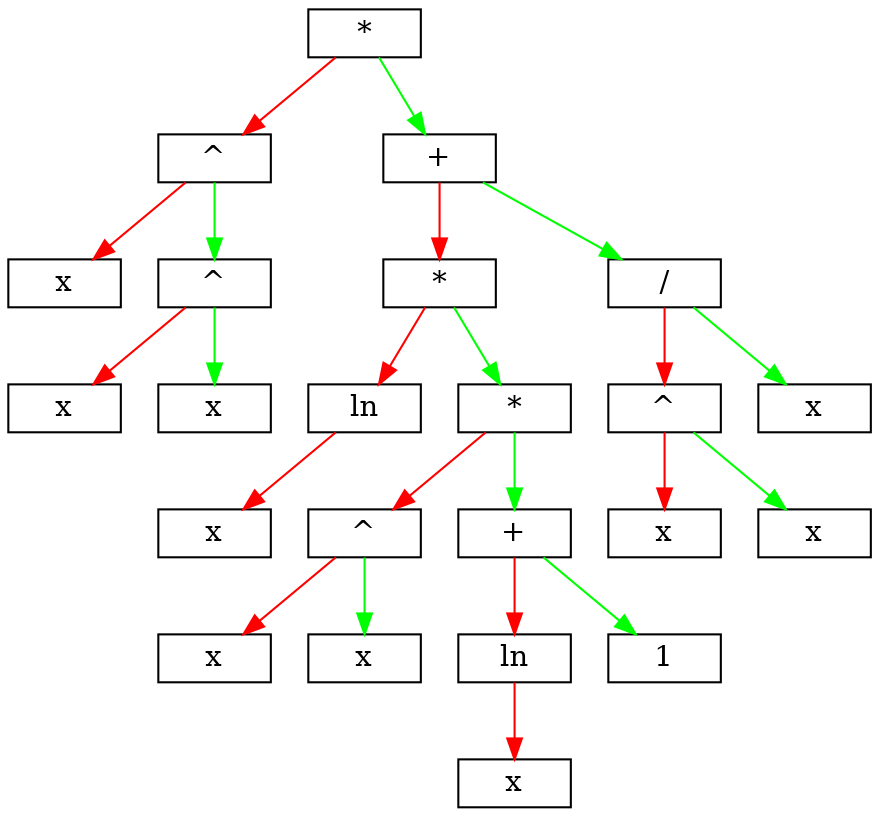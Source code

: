 digraph list {
	node [shape = record,height=.1];
	"node1" [label = "<f0>x" ] ;
	"node3" [label = "<f0>x" ] ;
	"node4" [label = "<f0>x" ] ;
	"node2" [label = "<f0>^" ] ;
	"node5" [label = "<f0>^" ] ;
	"node6" [label = "<f0>x" ] ;
	"node7" [label = "<f0>ln" ] ;
	"node8" [label = "<f0>x" ] ;
	"node9" [label = "<f0>x" ] ;
	"node10" [label = "<f0>^" ] ;
	"node11" [label = "<f0>x" ] ;
	"node12" [label = "<f0>ln" ] ;
	"node18" [label = "<f0>1" ] ;
	"node20" [label = "<f0>+" ] ;
	"node21" [label = "<f0>*" ] ;
	"node22" [label = "<f0>*" ] ;
	"node25" [label = "<f0>x" ] ;
	"node26" [label = "<f0>x" ] ;
	"node24" [label = "<f0>^" ] ;
	"node27" [label = "<f0>x" ] ;
	"node28" [label = "<f0>/" ] ;
	"node30" [label = "<f0>+" ] ;
	"node31" [label = "<f0>*" ] ;
	"node2":f0 -> "node3":f0 [color=red];
	"node2":f0 -> "node4":f0  [color=green];
	"node5":f0 -> "node1":f0 [color=red];
	"node5":f0 -> "node2":f0  [color=green];
	"node7":f0 -> "node6":f0 [color=red];
	"node10":f0 -> "node8":f0 [color=red];
	"node10":f0 -> "node9":f0  [color=green];
	"node12":f0 -> "node11":f0 [color=red];
	"node20":f0 -> "node12":f0 [color=red];
	"node20":f0 -> "node18":f0  [color=green];
	"node21":f0 -> "node10":f0 [color=red];
	"node21":f0 -> "node20":f0  [color=green];
	"node22":f0 -> "node7":f0 [color=red];
	"node22":f0 -> "node21":f0  [color=green];
	"node24":f0 -> "node25":f0 [color=red];
	"node24":f0 -> "node26":f0  [color=green];
	"node28":f0 -> "node24":f0 [color=red];
	"node28":f0 -> "node27":f0  [color=green];
	"node30":f0 -> "node22":f0 [color=red];
	"node30":f0 -> "node28":f0  [color=green];
	"node31":f0 -> "node5":f0 [color=red];
	"node31":f0 -> "node30":f0  [color=green];
}
